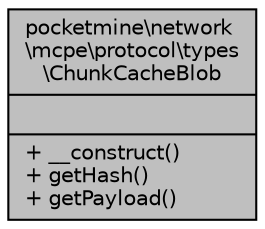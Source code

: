 digraph "pocketmine\network\mcpe\protocol\types\ChunkCacheBlob"
{
 // INTERACTIVE_SVG=YES
 // LATEX_PDF_SIZE
  edge [fontname="Helvetica",fontsize="10",labelfontname="Helvetica",labelfontsize="10"];
  node [fontname="Helvetica",fontsize="10",shape=record];
  Node1 [label="{pocketmine\\network\l\\mcpe\\protocol\\types\l\\ChunkCacheBlob\n||+ __construct()\l+ getHash()\l+ getPayload()\l}",height=0.2,width=0.4,color="black", fillcolor="grey75", style="filled", fontcolor="black",tooltip=" "];
}
